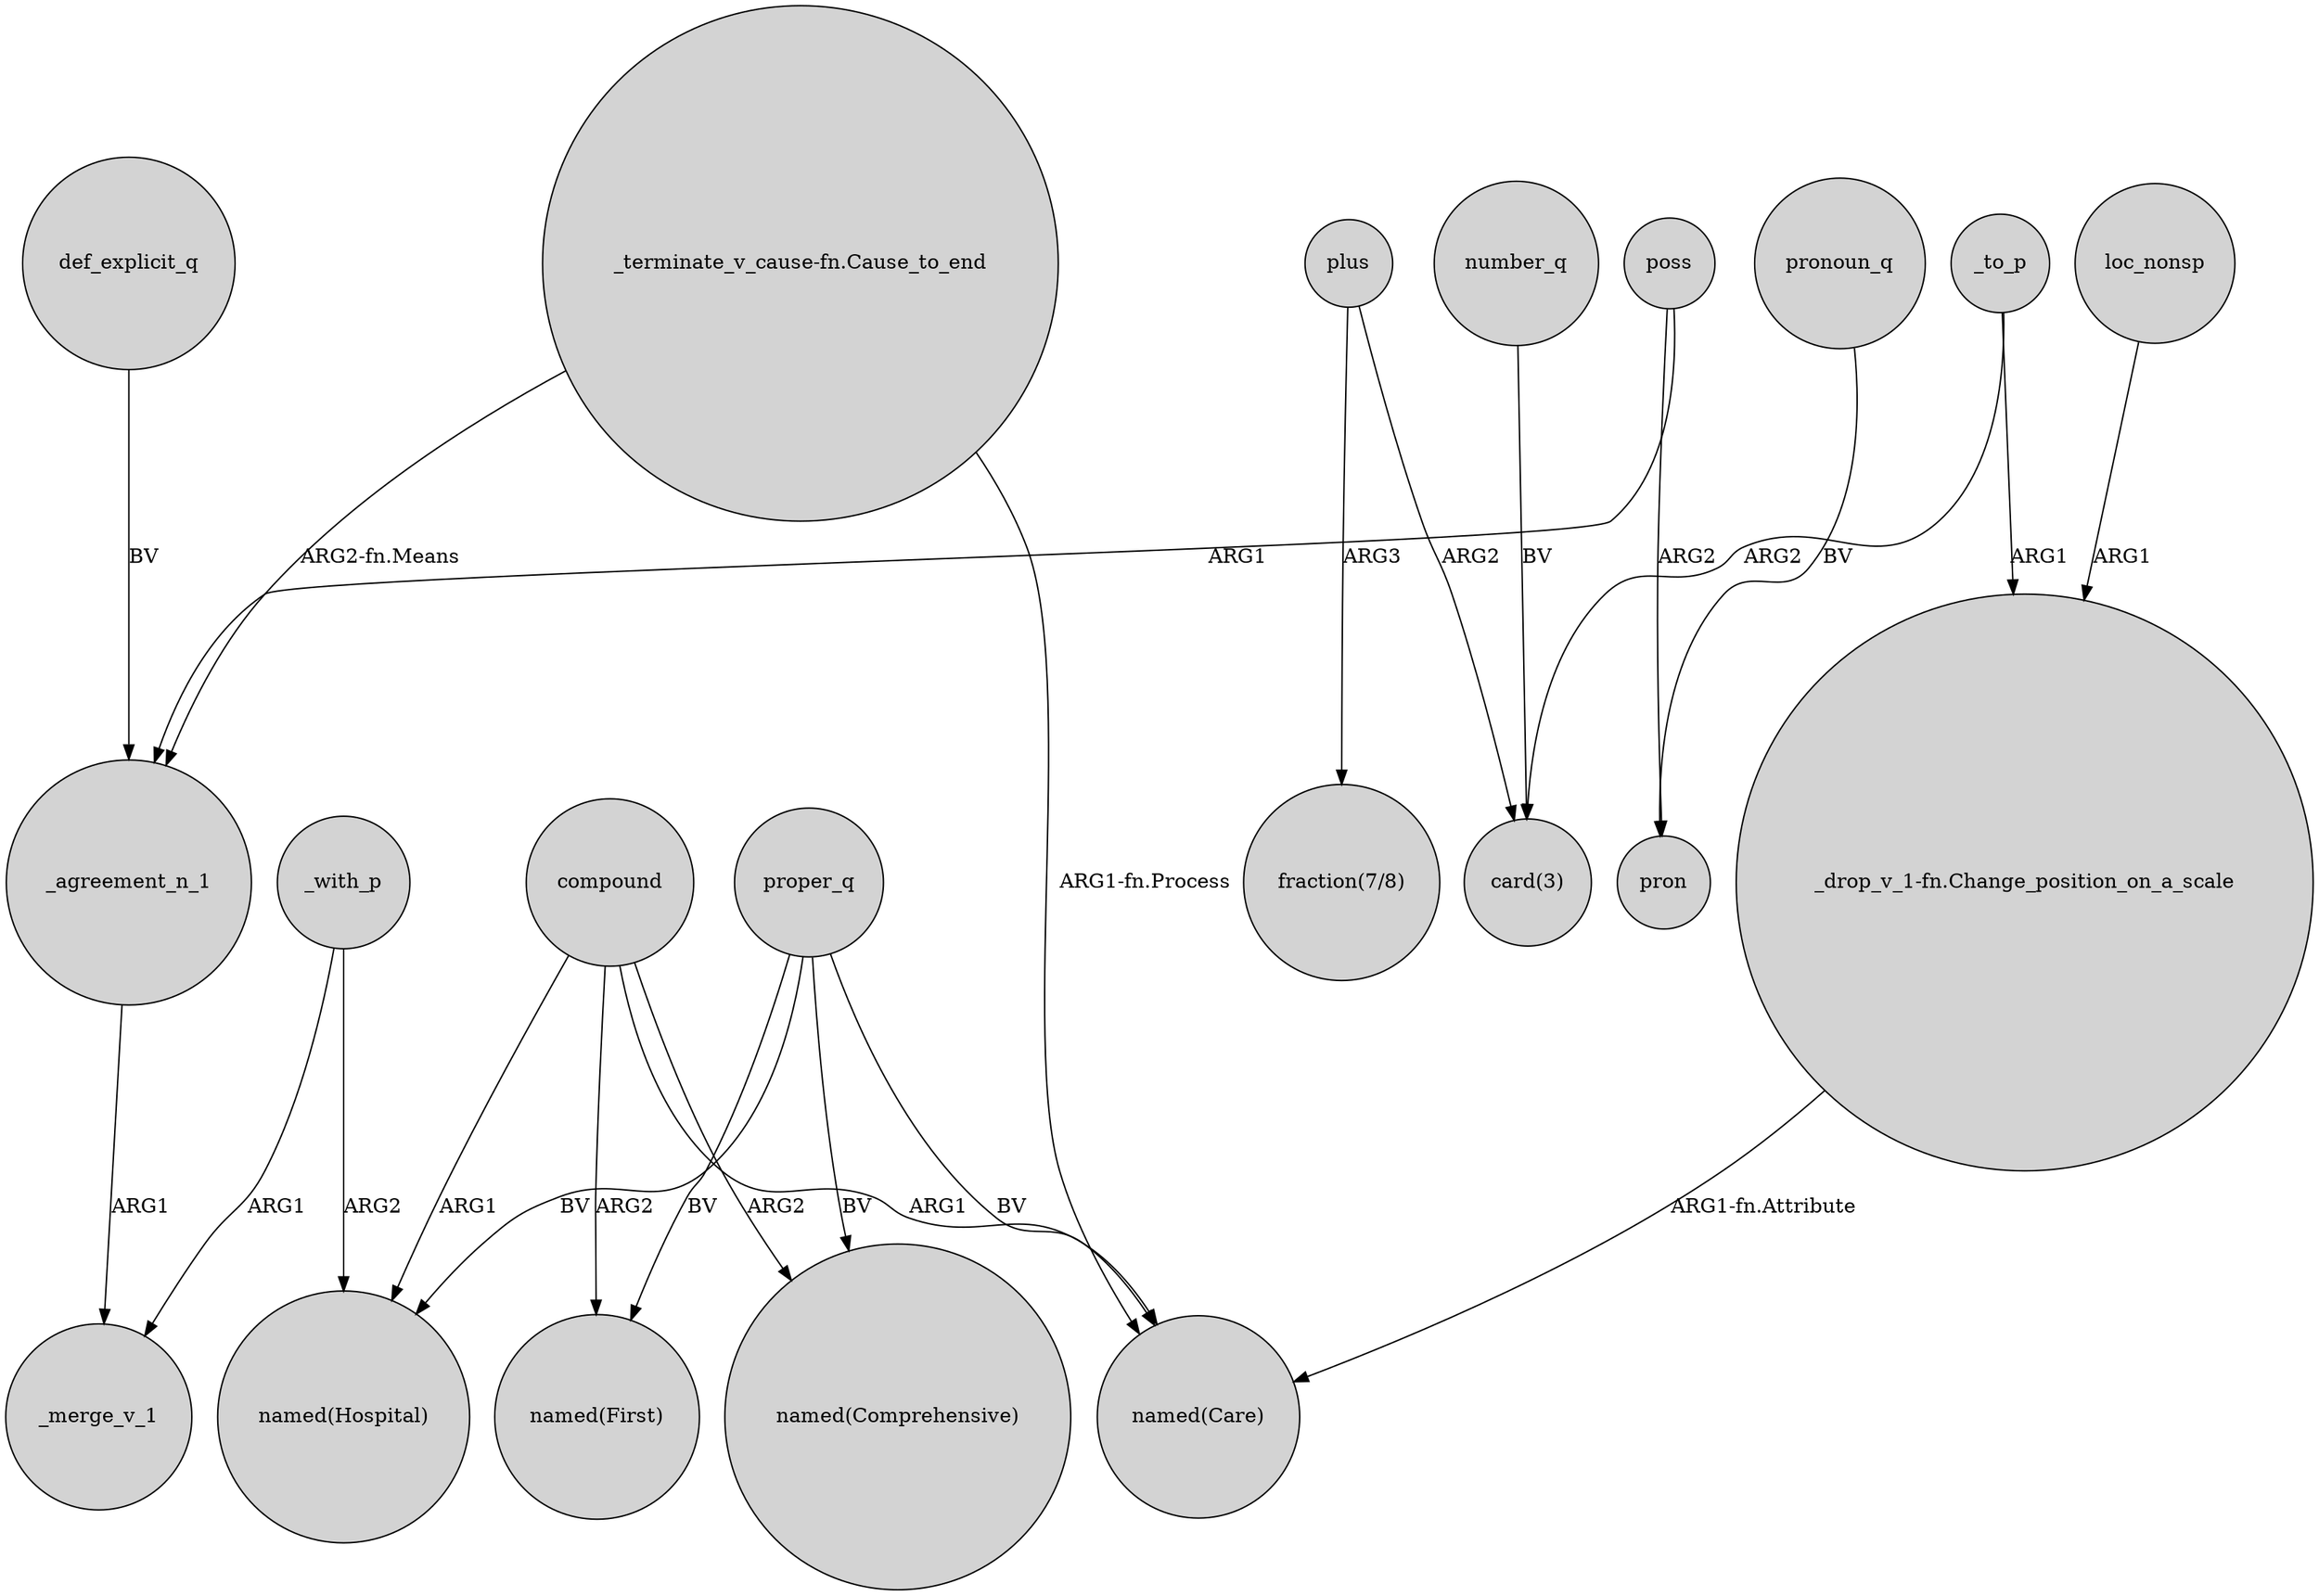 digraph {
	node [shape=circle style=filled]
	def_explicit_q -> _agreement_n_1 [label=BV]
	proper_q -> "named(Hospital)" [label=BV]
	_with_p -> "named(Hospital)" [label=ARG2]
	poss -> _agreement_n_1 [label=ARG1]
	loc_nonsp -> "_drop_v_1-fn.Change_position_on_a_scale" [label=ARG1]
	"_terminate_v_cause-fn.Cause_to_end" -> _agreement_n_1 [label="ARG2-fn.Means"]
	proper_q -> "named(First)" [label=BV]
	proper_q -> "named(Comprehensive)" [label=BV]
	_agreement_n_1 -> _merge_v_1 [label=ARG1]
	pronoun_q -> pron [label=BV]
	compound -> "named(First)" [label=ARG2]
	"_terminate_v_cause-fn.Cause_to_end" -> "named(Care)" [label="ARG1-fn.Process"]
	poss -> pron [label=ARG2]
	_to_p -> "_drop_v_1-fn.Change_position_on_a_scale" [label=ARG1]
	plus -> "fraction(7/8)" [label=ARG3]
	compound -> "named(Hospital)" [label=ARG1]
	plus -> "card(3)" [label=ARG2]
	_to_p -> "card(3)" [label=ARG2]
	"_drop_v_1-fn.Change_position_on_a_scale" -> "named(Care)" [label="ARG1-fn.Attribute"]
	compound -> "named(Comprehensive)" [label=ARG2]
	compound -> "named(Care)" [label=ARG1]
	_with_p -> _merge_v_1 [label=ARG1]
	proper_q -> "named(Care)" [label=BV]
	number_q -> "card(3)" [label=BV]
}
